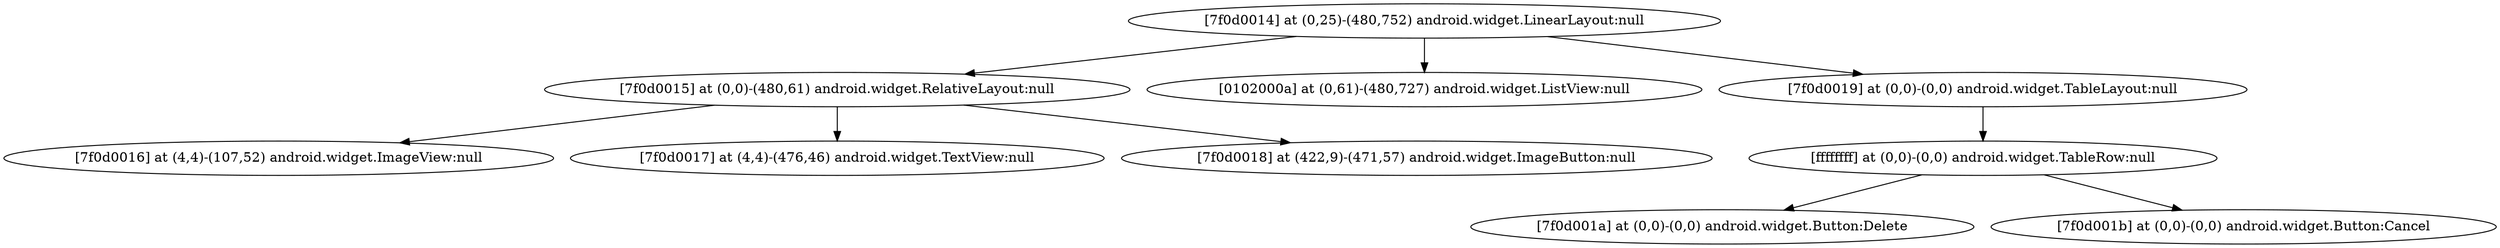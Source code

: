 strict digraph G {
  1 [ label="[7f0d0014] at (0,25)-(480,752) android.widget.LinearLayout:null" ];
  2 [ label="[7f0d0015] at (0,0)-(480,61) android.widget.RelativeLayout:null" ];
  3 [ label="[7f0d0016] at (4,4)-(107,52) android.widget.ImageView:null" ];
  4 [ label="[7f0d0017] at (4,4)-(476,46) android.widget.TextView:null" ];
  5 [ label="[7f0d0018] at (422,9)-(471,57) android.widget.ImageButton:null" ];
  6 [ label="[0102000a] at (0,61)-(480,727) android.widget.ListView:null" ];
  7 [ label="[7f0d0019] at (0,0)-(0,0) android.widget.TableLayout:null" ];
  8 [ label="[ffffffff] at (0,0)-(0,0) android.widget.TableRow:null" ];
  9 [ label="[7f0d001a] at (0,0)-(0,0) android.widget.Button:Delete" ];
  10 [ label="[7f0d001b] at (0,0)-(0,0) android.widget.Button:Cancel" ];
  1 -> 2;
  2 -> 3;
  2 -> 4;
  2 -> 5;
  1 -> 6;
  1 -> 7;
  7 -> 8;
  8 -> 9;
  8 -> 10;
}
